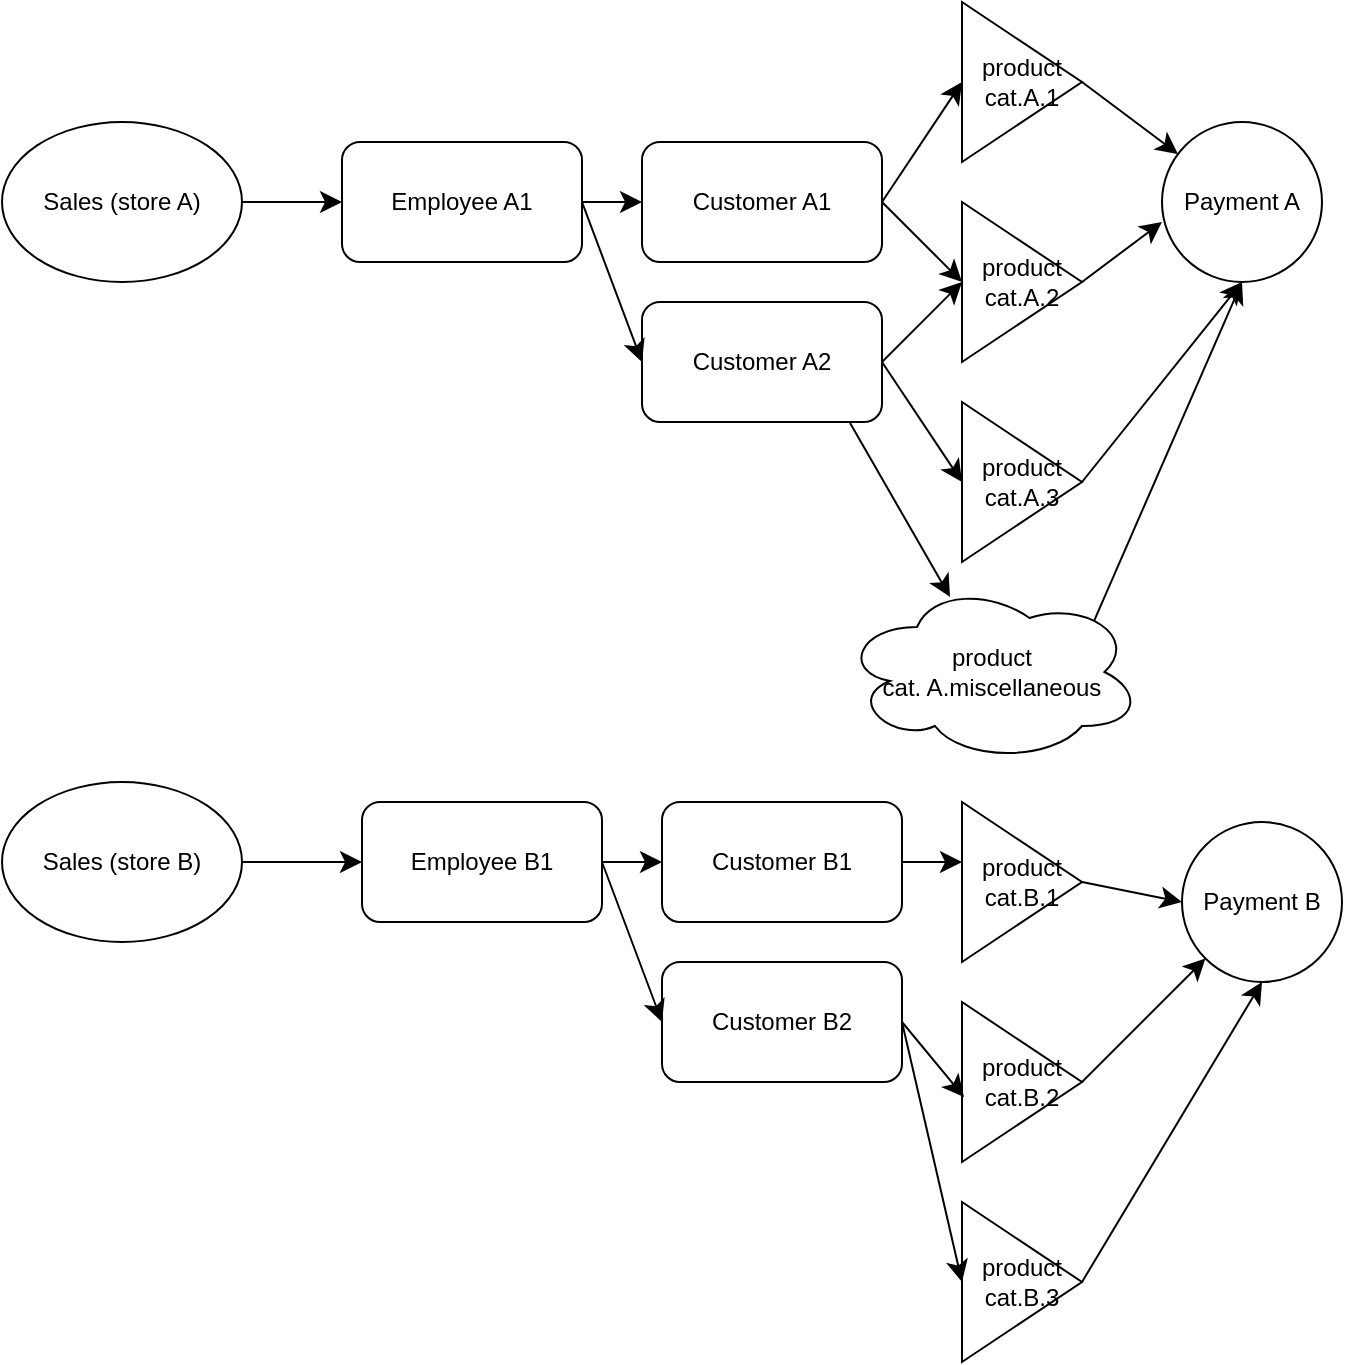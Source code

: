 <mxfile version="21.1.8" type="github">
  <diagram name="Page-1" id="0hYlWNBb4jMLf-fh2PNE">
    <mxGraphModel dx="794" dy="516" grid="1" gridSize="10" guides="1" tooltips="1" connect="1" arrows="1" fold="1" page="1" pageScale="1" pageWidth="1169" pageHeight="827" math="0" shadow="0">
      <root>
        <mxCell id="0" />
        <mxCell id="1" parent="0" />
        <mxCell id="b_R5sYsbBNOy5RlgQGPN-7" value="Sales (store A)" style="ellipse;whiteSpace=wrap;html=1;" vertex="1" parent="1">
          <mxGeometry x="450" y="90" width="120" height="80" as="geometry" />
        </mxCell>
        <mxCell id="b_R5sYsbBNOy5RlgQGPN-8" value="Employee A1" style="rounded=1;whiteSpace=wrap;html=1;" vertex="1" parent="1">
          <mxGeometry x="620" y="100" width="120" height="60" as="geometry" />
        </mxCell>
        <mxCell id="b_R5sYsbBNOy5RlgQGPN-9" value="Customer A1" style="rounded=1;whiteSpace=wrap;html=1;" vertex="1" parent="1">
          <mxGeometry x="770" y="100" width="120" height="60" as="geometry" />
        </mxCell>
        <mxCell id="b_R5sYsbBNOy5RlgQGPN-10" value="product cat.A.1" style="triangle;whiteSpace=wrap;html=1;" vertex="1" parent="1">
          <mxGeometry x="930" y="30" width="60" height="80" as="geometry" />
        </mxCell>
        <mxCell id="b_R5sYsbBNOy5RlgQGPN-11" value="product cat.A.2" style="triangle;whiteSpace=wrap;html=1;" vertex="1" parent="1">
          <mxGeometry x="930" y="130" width="60" height="80" as="geometry" />
        </mxCell>
        <mxCell id="b_R5sYsbBNOy5RlgQGPN-12" value="product&lt;br&gt;cat.A.3" style="triangle;whiteSpace=wrap;html=1;" vertex="1" parent="1">
          <mxGeometry x="930" y="230" width="60" height="80" as="geometry" />
        </mxCell>
        <mxCell id="b_R5sYsbBNOy5RlgQGPN-13" value="product&lt;br&gt;cat. A.miscellaneous" style="ellipse;shape=cloud;whiteSpace=wrap;html=1;" vertex="1" parent="1">
          <mxGeometry x="870" y="320" width="150" height="90" as="geometry" />
        </mxCell>
        <mxCell id="b_R5sYsbBNOy5RlgQGPN-14" value="Payment A" style="ellipse;whiteSpace=wrap;html=1;aspect=fixed;" vertex="1" parent="1">
          <mxGeometry x="1030" y="90" width="80" height="80" as="geometry" />
        </mxCell>
        <mxCell id="b_R5sYsbBNOy5RlgQGPN-17" value="Customer A2" style="rounded=1;whiteSpace=wrap;html=1;" vertex="1" parent="1">
          <mxGeometry x="770" y="180" width="120" height="60" as="geometry" />
        </mxCell>
        <mxCell id="b_R5sYsbBNOy5RlgQGPN-18" value="Sales (store B)" style="ellipse;whiteSpace=wrap;html=1;" vertex="1" parent="1">
          <mxGeometry x="450" y="420" width="120" height="80" as="geometry" />
        </mxCell>
        <mxCell id="b_R5sYsbBNOy5RlgQGPN-19" value="Employee B1" style="rounded=1;whiteSpace=wrap;html=1;" vertex="1" parent="1">
          <mxGeometry x="630" y="430" width="120" height="60" as="geometry" />
        </mxCell>
        <mxCell id="b_R5sYsbBNOy5RlgQGPN-20" value="Customer B1" style="rounded=1;whiteSpace=wrap;html=1;" vertex="1" parent="1">
          <mxGeometry x="780" y="430" width="120" height="60" as="geometry" />
        </mxCell>
        <mxCell id="b_R5sYsbBNOy5RlgQGPN-21" value="Customer B2" style="rounded=1;whiteSpace=wrap;html=1;" vertex="1" parent="1">
          <mxGeometry x="780" y="510" width="120" height="60" as="geometry" />
        </mxCell>
        <mxCell id="b_R5sYsbBNOy5RlgQGPN-22" value="product cat.B.1" style="triangle;whiteSpace=wrap;html=1;" vertex="1" parent="1">
          <mxGeometry x="930" y="430" width="60" height="80" as="geometry" />
        </mxCell>
        <mxCell id="b_R5sYsbBNOy5RlgQGPN-23" value="product cat.B.2" style="triangle;whiteSpace=wrap;html=1;" vertex="1" parent="1">
          <mxGeometry x="930" y="530" width="60" height="80" as="geometry" />
        </mxCell>
        <mxCell id="b_R5sYsbBNOy5RlgQGPN-24" value="product cat.B.3" style="triangle;whiteSpace=wrap;html=1;" vertex="1" parent="1">
          <mxGeometry x="930" y="630" width="60" height="80" as="geometry" />
        </mxCell>
        <mxCell id="b_R5sYsbBNOy5RlgQGPN-25" value="Payment B" style="ellipse;whiteSpace=wrap;html=1;aspect=fixed;" vertex="1" parent="1">
          <mxGeometry x="1040" y="440" width="80" height="80" as="geometry" />
        </mxCell>
        <mxCell id="b_R5sYsbBNOy5RlgQGPN-28" value="" style="endArrow=classic;html=1;rounded=0;fontSize=12;startSize=8;endSize=8;curved=1;exitX=1;exitY=0.5;exitDx=0;exitDy=0;entryX=0;entryY=0.5;entryDx=0;entryDy=0;" edge="1" parent="1" source="b_R5sYsbBNOy5RlgQGPN-7" target="b_R5sYsbBNOy5RlgQGPN-8">
          <mxGeometry width="50" height="50" relative="1" as="geometry">
            <mxPoint x="750" y="200" as="sourcePoint" />
            <mxPoint x="878" y="313" as="targetPoint" />
          </mxGeometry>
        </mxCell>
        <mxCell id="b_R5sYsbBNOy5RlgQGPN-29" value="" style="endArrow=classic;html=1;rounded=0;fontSize=12;startSize=8;endSize=8;curved=1;exitX=1;exitY=0.5;exitDx=0;exitDy=0;entryX=0;entryY=0.5;entryDx=0;entryDy=0;" edge="1" parent="1" source="b_R5sYsbBNOy5RlgQGPN-18" target="b_R5sYsbBNOy5RlgQGPN-19">
          <mxGeometry width="50" height="50" relative="1" as="geometry">
            <mxPoint x="750" y="260" as="sourcePoint" />
            <mxPoint x="878" y="373" as="targetPoint" />
          </mxGeometry>
        </mxCell>
        <mxCell id="b_R5sYsbBNOy5RlgQGPN-30" value="" style="endArrow=classic;html=1;rounded=0;fontSize=12;startSize=8;endSize=8;curved=1;exitX=1;exitY=0.5;exitDx=0;exitDy=0;entryX=0;entryY=0.5;entryDx=0;entryDy=0;" edge="1" parent="1" source="b_R5sYsbBNOy5RlgQGPN-8" target="b_R5sYsbBNOy5RlgQGPN-9">
          <mxGeometry width="50" height="50" relative="1" as="geometry">
            <mxPoint x="750" y="210" as="sourcePoint" />
            <mxPoint x="878" y="323" as="targetPoint" />
          </mxGeometry>
        </mxCell>
        <mxCell id="b_R5sYsbBNOy5RlgQGPN-31" value="" style="endArrow=classic;html=1;rounded=0;fontSize=12;startSize=8;endSize=8;curved=1;exitX=1;exitY=0.5;exitDx=0;exitDy=0;entryX=0;entryY=0.5;entryDx=0;entryDy=0;" edge="1" parent="1" source="b_R5sYsbBNOy5RlgQGPN-8" target="b_R5sYsbBNOy5RlgQGPN-17">
          <mxGeometry width="50" height="50" relative="1" as="geometry">
            <mxPoint x="750" y="210" as="sourcePoint" />
            <mxPoint x="878" y="323" as="targetPoint" />
          </mxGeometry>
        </mxCell>
        <mxCell id="b_R5sYsbBNOy5RlgQGPN-32" value="" style="endArrow=classic;html=1;rounded=0;fontSize=12;startSize=8;endSize=8;curved=1;exitX=1;exitY=0.5;exitDx=0;exitDy=0;entryX=0;entryY=0.5;entryDx=0;entryDy=0;" edge="1" parent="1" source="b_R5sYsbBNOy5RlgQGPN-9" target="b_R5sYsbBNOy5RlgQGPN-10">
          <mxGeometry width="50" height="50" relative="1" as="geometry">
            <mxPoint x="750" y="190" as="sourcePoint" />
            <mxPoint x="878" y="303" as="targetPoint" />
          </mxGeometry>
        </mxCell>
        <mxCell id="b_R5sYsbBNOy5RlgQGPN-33" value="" style="endArrow=classic;html=1;rounded=0;fontSize=12;startSize=8;endSize=8;curved=1;exitX=1;exitY=0.5;exitDx=0;exitDy=0;entryX=0;entryY=0.5;entryDx=0;entryDy=0;" edge="1" parent="1" source="b_R5sYsbBNOy5RlgQGPN-17" target="b_R5sYsbBNOy5RlgQGPN-11">
          <mxGeometry width="50" height="50" relative="1" as="geometry">
            <mxPoint x="750" y="190" as="sourcePoint" />
            <mxPoint x="878" y="303" as="targetPoint" />
          </mxGeometry>
        </mxCell>
        <mxCell id="b_R5sYsbBNOy5RlgQGPN-34" value="" style="endArrow=classic;html=1;rounded=0;fontSize=12;startSize=8;endSize=8;curved=1;exitX=1;exitY=0.5;exitDx=0;exitDy=0;entryX=0;entryY=0.5;entryDx=0;entryDy=0;" edge="1" parent="1" source="b_R5sYsbBNOy5RlgQGPN-17" target="b_R5sYsbBNOy5RlgQGPN-12">
          <mxGeometry width="50" height="50" relative="1" as="geometry">
            <mxPoint x="750" y="190" as="sourcePoint" />
            <mxPoint x="878" y="303" as="targetPoint" />
          </mxGeometry>
        </mxCell>
        <mxCell id="b_R5sYsbBNOy5RlgQGPN-35" value="" style="endArrow=classic;html=1;rounded=0;fontSize=12;startSize=8;endSize=8;curved=1;exitX=1;exitY=0.5;exitDx=0;exitDy=0;entryX=0;entryY=0.5;entryDx=0;entryDy=0;" edge="1" parent="1" source="b_R5sYsbBNOy5RlgQGPN-9" target="b_R5sYsbBNOy5RlgQGPN-11">
          <mxGeometry width="50" height="50" relative="1" as="geometry">
            <mxPoint x="750" y="190" as="sourcePoint" />
            <mxPoint x="878" y="303" as="targetPoint" />
          </mxGeometry>
        </mxCell>
        <mxCell id="b_R5sYsbBNOy5RlgQGPN-36" value="" style="endArrow=classic;html=1;rounded=0;fontSize=12;startSize=8;endSize=8;curved=1;exitX=1;exitY=0.5;exitDx=0;exitDy=0;" edge="1" parent="1" source="b_R5sYsbBNOy5RlgQGPN-10" target="b_R5sYsbBNOy5RlgQGPN-14">
          <mxGeometry width="50" height="50" relative="1" as="geometry">
            <mxPoint x="750" y="190" as="sourcePoint" />
            <mxPoint x="878" y="303" as="targetPoint" />
          </mxGeometry>
        </mxCell>
        <mxCell id="b_R5sYsbBNOy5RlgQGPN-37" value="" style="endArrow=classic;html=1;rounded=0;fontSize=12;startSize=8;endSize=8;curved=1;exitX=1;exitY=0.5;exitDx=0;exitDy=0;" edge="1" parent="1" source="b_R5sYsbBNOy5RlgQGPN-11">
          <mxGeometry width="50" height="50" relative="1" as="geometry">
            <mxPoint x="750" y="190" as="sourcePoint" />
            <mxPoint x="1030" y="140" as="targetPoint" />
          </mxGeometry>
        </mxCell>
        <mxCell id="b_R5sYsbBNOy5RlgQGPN-38" value="" style="endArrow=classic;html=1;rounded=0;fontSize=12;startSize=8;endSize=8;curved=1;exitX=1;exitY=0.5;exitDx=0;exitDy=0;entryX=0.5;entryY=1;entryDx=0;entryDy=0;" edge="1" parent="1" source="b_R5sYsbBNOy5RlgQGPN-12" target="b_R5sYsbBNOy5RlgQGPN-14">
          <mxGeometry width="50" height="50" relative="1" as="geometry">
            <mxPoint x="750" y="190" as="sourcePoint" />
            <mxPoint x="878" y="303" as="targetPoint" />
          </mxGeometry>
        </mxCell>
        <mxCell id="b_R5sYsbBNOy5RlgQGPN-39" value="" style="endArrow=classic;html=1;rounded=0;fontSize=12;startSize=8;endSize=8;curved=1;exitX=0.867;exitY=1.008;exitDx=0;exitDy=0;exitPerimeter=0;entryX=0.36;entryY=0.083;entryDx=0;entryDy=0;entryPerimeter=0;" edge="1" parent="1" source="b_R5sYsbBNOy5RlgQGPN-17" target="b_R5sYsbBNOy5RlgQGPN-13">
          <mxGeometry width="50" height="50" relative="1" as="geometry">
            <mxPoint x="750" y="230" as="sourcePoint" />
            <mxPoint x="878" y="343" as="targetPoint" />
          </mxGeometry>
        </mxCell>
        <mxCell id="b_R5sYsbBNOy5RlgQGPN-40" value="" style="endArrow=classic;html=1;rounded=0;fontSize=12;startSize=8;endSize=8;curved=1;exitX=0.84;exitY=0.217;exitDx=0;exitDy=0;exitPerimeter=0;" edge="1" parent="1" source="b_R5sYsbBNOy5RlgQGPN-13">
          <mxGeometry width="50" height="50" relative="1" as="geometry">
            <mxPoint x="750" y="230" as="sourcePoint" />
            <mxPoint x="1070" y="170" as="targetPoint" />
          </mxGeometry>
        </mxCell>
        <mxCell id="b_R5sYsbBNOy5RlgQGPN-41" value="" style="endArrow=classic;html=1;rounded=0;fontSize=12;startSize=8;endSize=8;curved=1;exitX=1;exitY=0.5;exitDx=0;exitDy=0;entryX=0;entryY=0.5;entryDx=0;entryDy=0;" edge="1" parent="1" source="b_R5sYsbBNOy5RlgQGPN-19" target="b_R5sYsbBNOy5RlgQGPN-20">
          <mxGeometry width="50" height="50" relative="1" as="geometry">
            <mxPoint x="750" y="490" as="sourcePoint" />
            <mxPoint x="878" y="603" as="targetPoint" />
          </mxGeometry>
        </mxCell>
        <mxCell id="b_R5sYsbBNOy5RlgQGPN-42" value="" style="endArrow=classic;html=1;rounded=0;fontSize=12;startSize=8;endSize=8;curved=1;exitX=1;exitY=0.5;exitDx=0;exitDy=0;entryX=0;entryY=0.5;entryDx=0;entryDy=0;" edge="1" parent="1" source="b_R5sYsbBNOy5RlgQGPN-19" target="b_R5sYsbBNOy5RlgQGPN-21">
          <mxGeometry width="50" height="50" relative="1" as="geometry">
            <mxPoint x="750" y="510" as="sourcePoint" />
            <mxPoint x="878" y="623" as="targetPoint" />
          </mxGeometry>
        </mxCell>
        <mxCell id="b_R5sYsbBNOy5RlgQGPN-43" value="" style="endArrow=classic;html=1;rounded=0;fontSize=12;startSize=8;endSize=8;curved=1;exitX=1;exitY=0.5;exitDx=0;exitDy=0;" edge="1" parent="1" source="b_R5sYsbBNOy5RlgQGPN-20">
          <mxGeometry width="50" height="50" relative="1" as="geometry">
            <mxPoint x="750" y="510" as="sourcePoint" />
            <mxPoint x="930" y="460" as="targetPoint" />
          </mxGeometry>
        </mxCell>
        <mxCell id="b_R5sYsbBNOy5RlgQGPN-44" value="" style="endArrow=classic;html=1;rounded=0;fontSize=12;startSize=8;endSize=8;curved=1;exitX=1;exitY=0.5;exitDx=0;exitDy=0;entryX=0.017;entryY=0.594;entryDx=0;entryDy=0;entryPerimeter=0;" edge="1" parent="1" source="b_R5sYsbBNOy5RlgQGPN-21" target="b_R5sYsbBNOy5RlgQGPN-23">
          <mxGeometry width="50" height="50" relative="1" as="geometry">
            <mxPoint x="750" y="510" as="sourcePoint" />
            <mxPoint x="878" y="623" as="targetPoint" />
          </mxGeometry>
        </mxCell>
        <mxCell id="b_R5sYsbBNOy5RlgQGPN-45" value="" style="endArrow=classic;html=1;rounded=0;fontSize=12;startSize=8;endSize=8;curved=1;exitX=1;exitY=0.5;exitDx=0;exitDy=0;entryX=0;entryY=0.5;entryDx=0;entryDy=0;" edge="1" parent="1" source="b_R5sYsbBNOy5RlgQGPN-21" target="b_R5sYsbBNOy5RlgQGPN-24">
          <mxGeometry width="50" height="50" relative="1" as="geometry">
            <mxPoint x="750" y="510" as="sourcePoint" />
            <mxPoint x="878" y="623" as="targetPoint" />
          </mxGeometry>
        </mxCell>
        <mxCell id="b_R5sYsbBNOy5RlgQGPN-47" value="" style="endArrow=classic;html=1;rounded=0;fontSize=12;startSize=8;endSize=8;curved=1;exitX=1;exitY=0.5;exitDx=0;exitDy=0;entryX=0;entryY=0.5;entryDx=0;entryDy=0;" edge="1" parent="1" source="b_R5sYsbBNOy5RlgQGPN-22" target="b_R5sYsbBNOy5RlgQGPN-25">
          <mxGeometry width="50" height="50" relative="1" as="geometry">
            <mxPoint x="750" y="510" as="sourcePoint" />
            <mxPoint x="878" y="623" as="targetPoint" />
          </mxGeometry>
        </mxCell>
        <mxCell id="b_R5sYsbBNOy5RlgQGPN-48" value="" style="endArrow=classic;html=1;rounded=0;fontSize=12;startSize=8;endSize=8;curved=1;exitX=1;exitY=0.5;exitDx=0;exitDy=0;entryX=0;entryY=1;entryDx=0;entryDy=0;" edge="1" parent="1" source="b_R5sYsbBNOy5RlgQGPN-23" target="b_R5sYsbBNOy5RlgQGPN-25">
          <mxGeometry width="50" height="50" relative="1" as="geometry">
            <mxPoint x="710" y="460" as="sourcePoint" />
            <mxPoint x="838" y="573" as="targetPoint" />
          </mxGeometry>
        </mxCell>
        <mxCell id="b_R5sYsbBNOy5RlgQGPN-49" value="" style="endArrow=classic;html=1;rounded=0;fontSize=12;startSize=8;endSize=8;curved=1;exitX=1;exitY=0.5;exitDx=0;exitDy=0;entryX=0.5;entryY=1;entryDx=0;entryDy=0;" edge="1" parent="1" source="b_R5sYsbBNOy5RlgQGPN-24" target="b_R5sYsbBNOy5RlgQGPN-25">
          <mxGeometry width="50" height="50" relative="1" as="geometry">
            <mxPoint x="710" y="500" as="sourcePoint" />
            <mxPoint x="838" y="613" as="targetPoint" />
          </mxGeometry>
        </mxCell>
      </root>
    </mxGraphModel>
  </diagram>
</mxfile>
